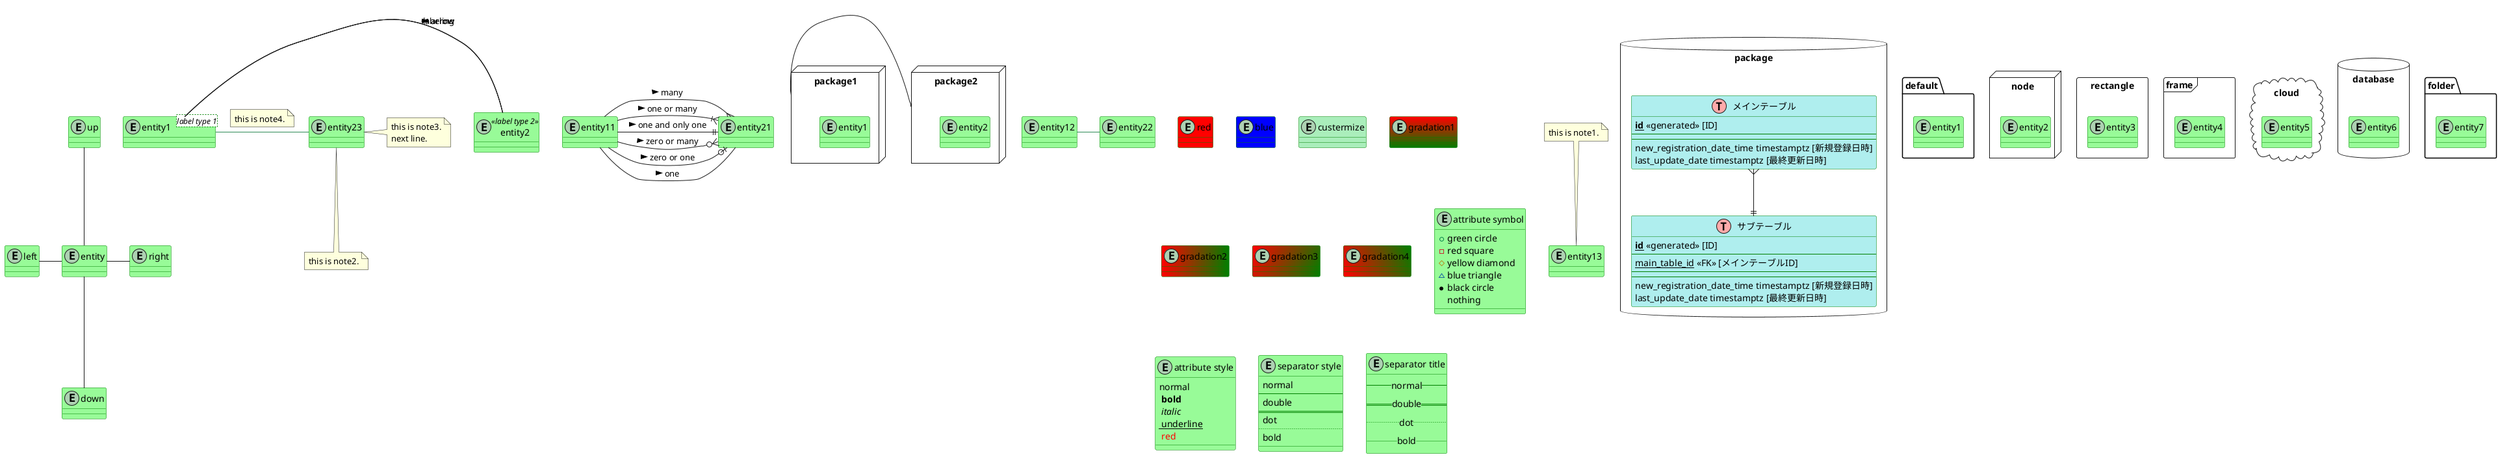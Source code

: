
' PlantUML ER図ファイルの拡張子 puml

' --------------------------------------------------
' ルール
' テーブルの背景色
' リソースエンティティ
' #PaleTurquoise
' 水色 緑色系 (落ち着いた色)
' --------------------------------------------------

' --------------------------------------------------
' イベントエンティティ
' #NavajoWhite
' 黄色 オレンジ色系 (活発な色)
' --------------------------------------------------

' --------------------------------------------------
' |o-- 0 か 1
' ||-- 1 のみ
' }o-- 0 以上
' }|-- 1 以上
' registration_records }-d-|| countries
' --------------------------------------------------


' --------------------------------------------------
' テンプレート
' --------------------------------------------------

@startuml table_name

!define Table(name,desc) entity name as "desc" << (T,#FFAAAA) >>
!define primary_key(x) <b><u>x</u></b>
!define foreign_key(x) <u>x</u>

' パッケージ
package package <<Database>> {

' テーブルの名前小文字複数形スネークケース
Table(main_tables, "メインテーブル") #PaleTurquoise {
    primary_key(id) <<generated>> [ID]
    --
    ' テーブルのカラム名 小文字スネークケース
    --
    ' 日付
    new_registration_date_time timestamptz [新規登録日時]
    last_update_date timestamptz [最終更新日時]
}

Table(sub_tables, "サブテーブル") #PaleTurquoise {
    primary_key(id) <<generated>> [ID]
    --
    ' 外部キー
    foreign_key(main_table_id) <<FK>> [メインテーブルID]
    --
    ' テーブルのカラム名 小文字スネークケース
    --
    ' 日付
    new_registration_date_time timestamptz [新規登録日時]
    last_update_date timestamptz [最終更新日時]
}



 main_tables }--|| sub_tables

'パッケージの閉じカッコ
}

' --------------------------------------------------
' エンティティ色変更
' --------------------------------------------------
entity red #red {
}
entity blue #blue {
}
entity custermize #AAEEBB {
}
entity gradation1 #red-green {
}
entity gradation2 #red|green {
}
entity gradation3 #red/green {
}
entity gradation4 #red\green {
}

' --------------------------------------------------
' エンティティにラベル付け
' --------------------------------------------------
entity entity1 <label type 1> {
}
entity entity2 <<label type 2>> {
}

' --------------------------------------------------
' 属性の頭のマークをつける
' --------------------------------------------------
entity "attribute symbol" {
    + green circle
    - red square
    # yellow diamond
    ~ blue triangle
    * black circle
    nothing
}

' --------------------------------------------------
' 太文字や斜体
' --------------------------------------------------
entity "attribute style" {
    normal
    <b> bold
    <i> italic
    <u> underline
    <color:RED> red
}

' --------------------------------------------------
' セパレーター
' --------------------------------------------------
entity "separator style" {
    normal
    --
    double
    ==
    dot
    ..
    bold
    __
}

' --------------------------------------------------
' セパレータ タイトル付き
' --------------------------------------------------
entity "separator title" {
    -- normal --
    == double ==
    .. dot ..
    __ bold __
}

' --------------------------------------------------
' リレーション 上下左右指定
' --------------------------------------------------
entity entity {
}
entity up {
}
entity down {
}
entity right {
}
entity left {
}
entity -up- up
entity -do- down
entity -ri- right
entity -le- left

' --------------------------------------------------
' 矢印リレーション
' --------------------------------------------------
entity entity1 {
}
entity entity2 {
}
entity1 -ri- entity2 : labeling
entity1 -ri- entity2 : arrow >
entity1 -ri- entity2 : arrow <

' --------------------------------------------------
' カーディナリティ表現
' --------------------------------------------------
entity entity11 {
}
entity entity21 {
}
entity11 -ri- entity21 : one >
entity11 -ri-o| entity21 : zero or one >
entity11 -ri-o{ entity21 : zero or many >
entity11 -ri-|| entity21 : one and only one >
entity11 -ri-|{ entity21 : one or many >
entity11 -ri-{ entity21 : many >

' --------------------------------------------------
' パッケージ表現
' --------------------------------------------------
package default {
    entity entity1 {
    }
}
package node <<Node>> {
    entity entity2 {
    }
}
package rectangle <<Rectangle>> {
    entity entity3 {
    }
}
package frame <<Frame>> {
    entity entity4 {
    }
}
package cloud <<Cloud>> {
    entity entity5 {
    }
}
package database <<Database>> {
    entity entity6 {
    }
}
package folder <<Folder>> {
    entity entity7 {
    }
}

' --------------------------------------------------
' パッケージ間リレーション
' --------------------------------------------------
package package1 <<Node>> {
    entity entity1 {
    }
}
package package2 <<Node>> {
    entity entity2 {
    }
}
package1 -ri- package2
    

' --------------------------------------------------
' カラー変更
' --------------------------------------------------
skinparam class {
    BackgroundColor PaleGreen
    ArrowColor SeaGreen
    BorderColor Green
}
entity entity12 {
}
entity entity22 {
}
entity12 -ri- entity22

' --------------------------------------------------
' メモ書き
' --------------------------------------------------
entity entity13 {
}
entity entity23 {
}
note top of entity13 : this is note1.
note bottom of entity23 : this is note2.
note right of entity23 : this is note3.\nnext line.
entity1 -ri- entity23
note on link : this is note4.

@enduml


